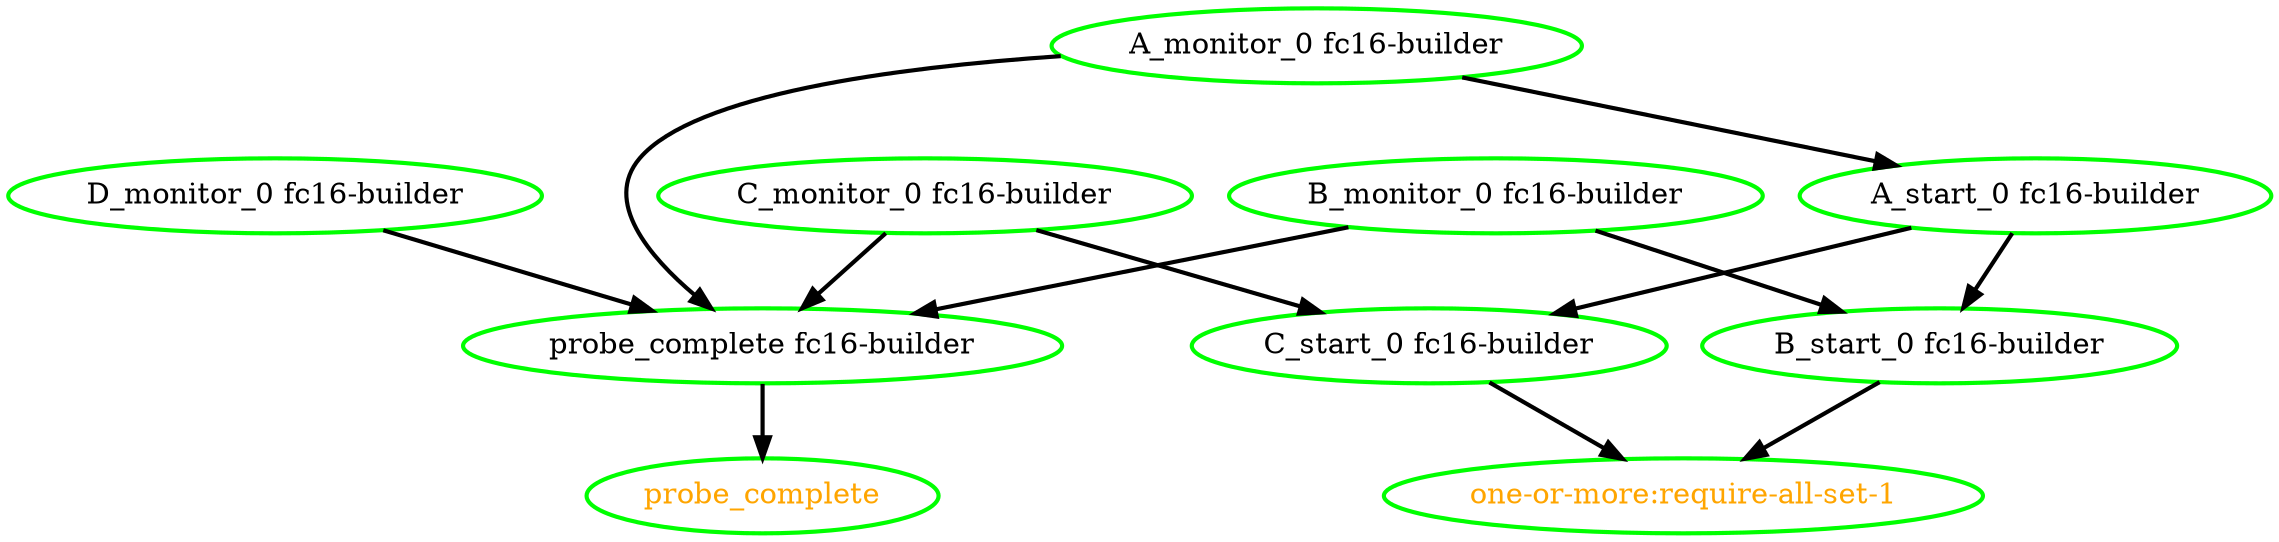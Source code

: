 digraph "g" {
"A_monitor_0 fc16-builder" -> "A_start_0 fc16-builder" [ style = bold]
"A_monitor_0 fc16-builder" -> "probe_complete fc16-builder" [ style = bold]
"A_monitor_0 fc16-builder" [ style=bold color="green" fontcolor="black"]
"A_start_0 fc16-builder" -> "B_start_0 fc16-builder" [ style = bold]
"A_start_0 fc16-builder" -> "C_start_0 fc16-builder" [ style = bold]
"A_start_0 fc16-builder" [ style=bold color="green" fontcolor="black"]
"B_monitor_0 fc16-builder" -> "B_start_0 fc16-builder" [ style = bold]
"B_monitor_0 fc16-builder" -> "probe_complete fc16-builder" [ style = bold]
"B_monitor_0 fc16-builder" [ style=bold color="green" fontcolor="black"]
"B_start_0 fc16-builder" -> "one-or-more:require-all-set-1" [ style = bold]
"B_start_0 fc16-builder" [ style=bold color="green" fontcolor="black"]
"C_monitor_0 fc16-builder" -> "C_start_0 fc16-builder" [ style = bold]
"C_monitor_0 fc16-builder" -> "probe_complete fc16-builder" [ style = bold]
"C_monitor_0 fc16-builder" [ style=bold color="green" fontcolor="black"]
"C_start_0 fc16-builder" -> "one-or-more:require-all-set-1" [ style = bold]
"C_start_0 fc16-builder" [ style=bold color="green" fontcolor="black"]
"D_monitor_0 fc16-builder" -> "probe_complete fc16-builder" [ style = bold]
"D_monitor_0 fc16-builder" [ style=bold color="green" fontcolor="black"]
"one-or-more:require-all-set-1" [ style=bold color="green" fontcolor="orange"]
"probe_complete fc16-builder" -> "probe_complete" [ style = bold]
"probe_complete fc16-builder" [ style=bold color="green" fontcolor="black"]
"probe_complete" [ style=bold color="green" fontcolor="orange"]
}
